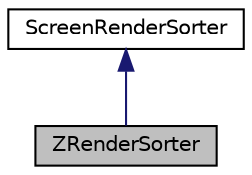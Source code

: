digraph "ZRenderSorter"
{
  edge [fontname="Helvetica",fontsize="10",labelfontname="Helvetica",labelfontsize="10"];
  node [fontname="Helvetica",fontsize="10",shape=record];
  Node1 [label="ZRenderSorter",height=0.2,width=0.4,color="black", fillcolor="grey75", style="filled", fontcolor="black"];
  Node2 -> Node1 [dir="back",color="midnightblue",fontsize="10",style="solid"];
  Node2 [label="ScreenRenderSorter",height=0.2,width=0.4,color="black", fillcolor="white", style="filled",URL="$classScreenRenderSorter.html"];
}
